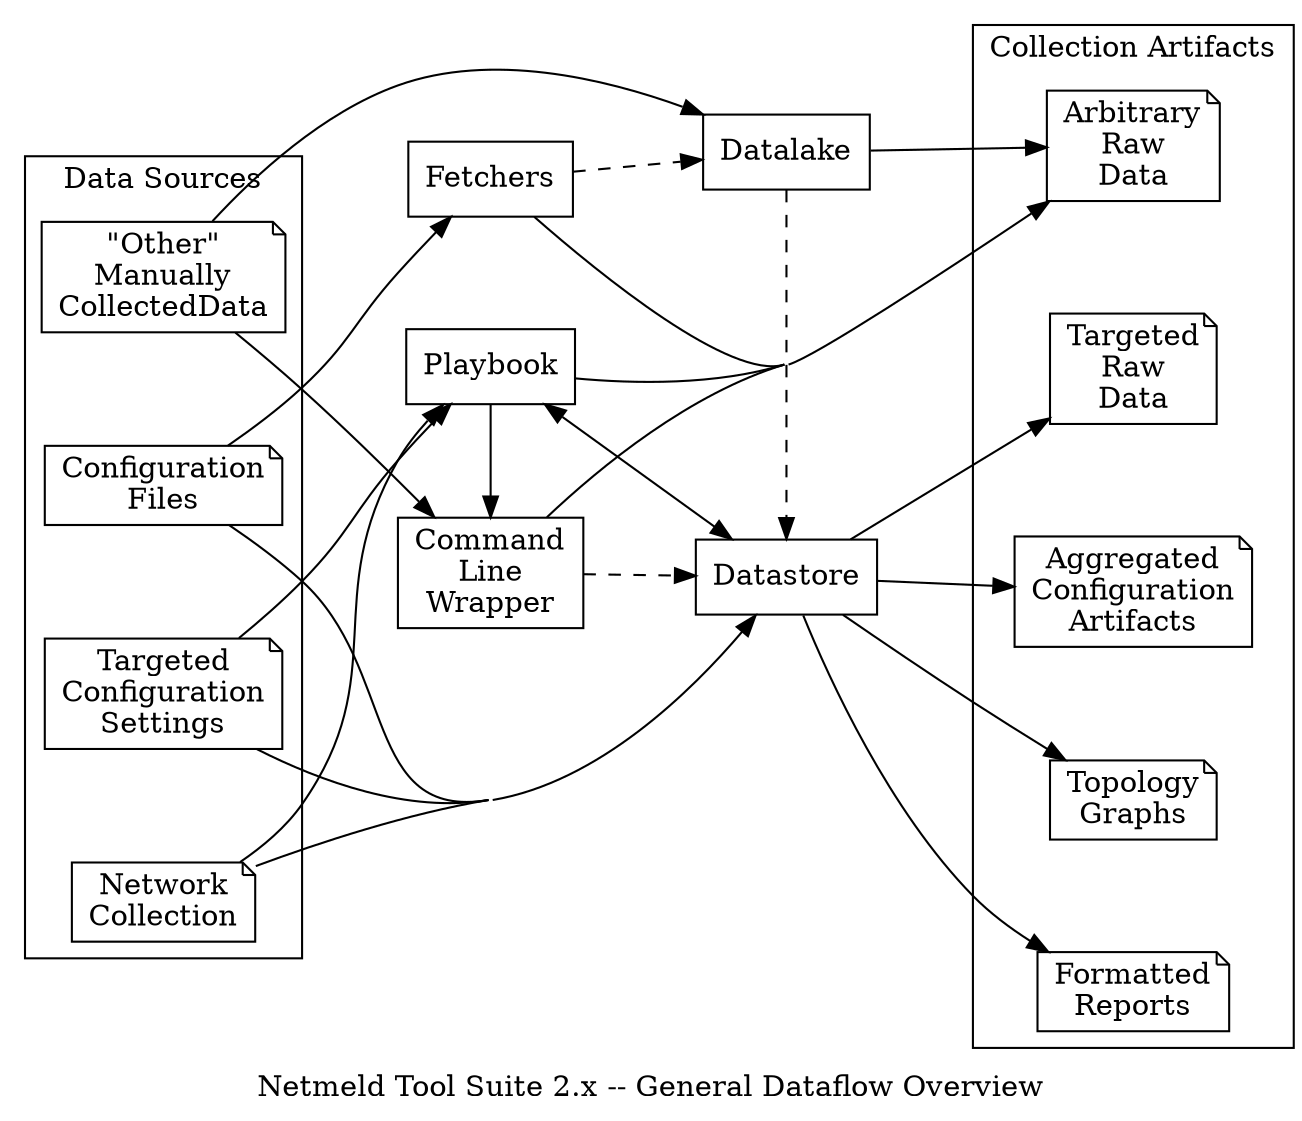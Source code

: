 digraph netmeld {
  rankdir=LR;
  nodesep=0.75;
  ranksep=0.75;
  newrank=true;
  splines=spline;
  compound=true;
  concentrate=true;

  label="Netmeld Tool Suite 2.x -- General Dataflow Overview";


  subgraph cluster_sources {
    label="Data Sources";
    rank=same;
    node [shape=note];
    srcTargeted [label="Targeted\nConfiguration\nSettings"];
    srcConfigs [label="Configuration\nFiles"];
    srcNetwork [label="Network\nCollection"];
    srcOther [label="\"Other\"\nManually\nCollected\Data"];
  }


  // Modules
  node [shape=rectangle];
  {
    rank=same;
    datalake [label="Datalake"];
    datastore [label="Datastore"];
  }
  {
    rank=same;
    fetchers [label="Fetchers"];
    playbook [label="Playbook"];
    tool_clw [label="Command\nLine\nWrapper"];
  }


  subgraph cluster_artifacts {
    label="Collection Artifacts";
    rank=same;
    node [shape=note];
    artConfigs [label="Aggregated\nConfiguration\nArtifacts"];
    artGraphs [label="Topology\nGraphs"];
    artReports [label="Formatted\nReports"];
    artArbitrary [label="Arbitrary\nRaw\nData"];
    artTargeted [label="Targeted\nRaw\nData"];
  }


  // Source to modules
  srcTargeted->{datastore playbook};
  srcConfigs->{datastore fetchers};
  srcNetwork->{datastore playbook};
  srcOther->{datalake tool_clw};

  // Module to modules
  // -- loose coupling
  datalake->datastore [style="dashed"];
  fetchers->datalake [style="dashed"];
  tool_clw->datastore [style="dashed"];
  // -- hard coupling
  playbook->datastore [dir="both"];
  playbook->tool_clw;

  // Module to artifacts
  datastore->{artConfigs artGraphs artReports artTargeted};
  datalake->{artArbitrary};
  fetchers->{artArbitrary};
  playbook->{artArbitrary};
  tool_clw->{artArbitrary};
}
